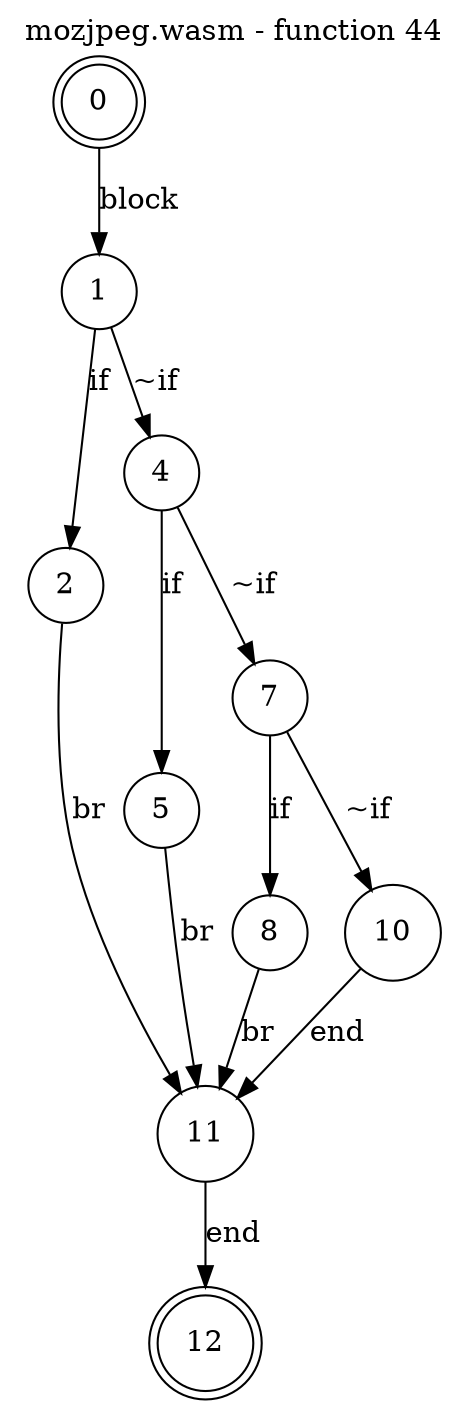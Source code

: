 digraph finite_state_machine {
    label = "mozjpeg.wasm - function 44"
    labelloc =  t
    labelfontsize = 16
    labelfontcolor = black
    labelfontname = "Helvetica"
    node [shape = doublecircle]; 0 12;
    node [shape = circle];
    0 -> 1[label="block"];
    1 -> 2[label="if"];
    1 -> 4[label="~if"];
    2 -> 11[label="br"];
    4 -> 5[label="if"];
    4 -> 7[label="~if"];
    5 -> 11[label="br"];
    7 -> 8[label="if"];
    7 -> 10[label="~if"];
    8 -> 11[label="br"];
    10 -> 11[label="end"];
    11 -> 12[label="end"];
}

